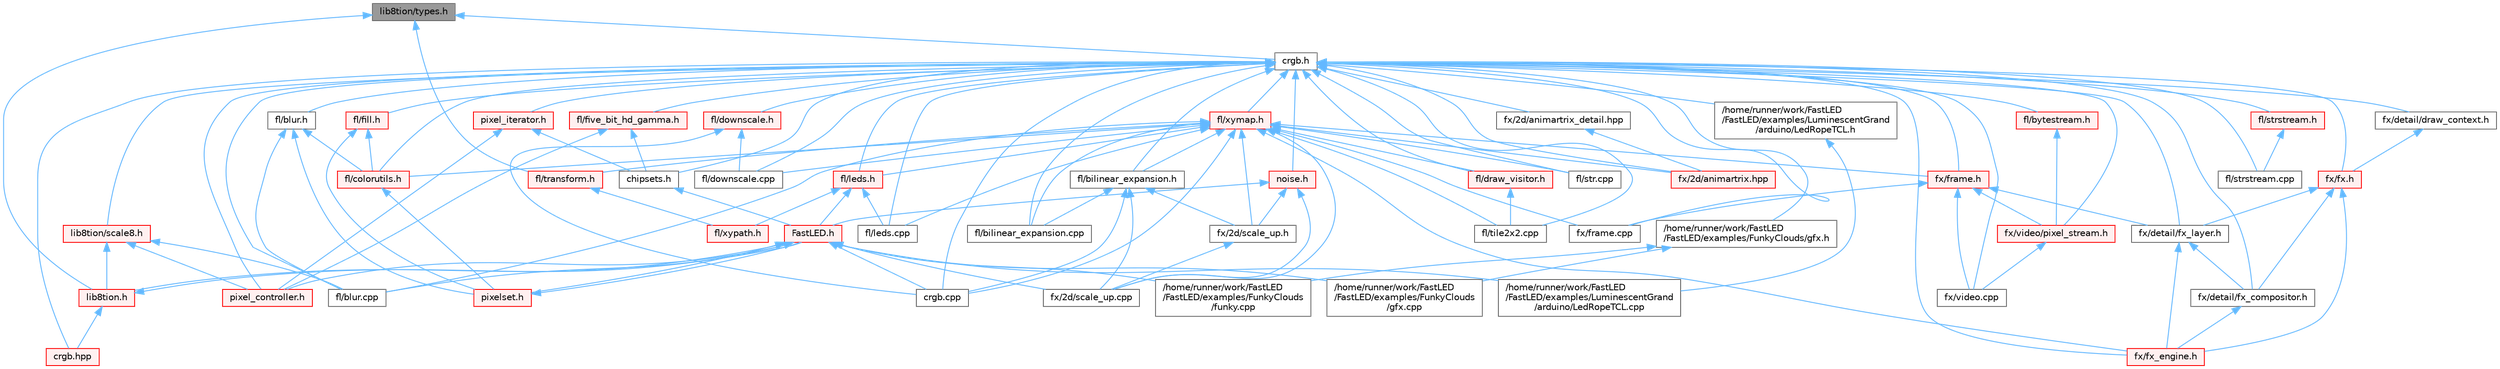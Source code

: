 digraph "lib8tion/types.h"
{
 // INTERACTIVE_SVG=YES
 // LATEX_PDF_SIZE
  bgcolor="transparent";
  edge [fontname=Helvetica,fontsize=10,labelfontname=Helvetica,labelfontsize=10];
  node [fontname=Helvetica,fontsize=10,shape=box,height=0.2,width=0.4];
  Node1 [id="Node000001",label="lib8tion/types.h",height=0.2,width=0.4,color="gray40", fillcolor="grey60", style="filled", fontcolor="black",tooltip="Defines fractional types used for lib8tion functions."];
  Node1 -> Node2 [id="edge1_Node000001_Node000002",dir="back",color="steelblue1",style="solid",tooltip=" "];
  Node2 [id="Node000002",label="crgb.h",height=0.2,width=0.4,color="grey40", fillcolor="white", style="filled",URL="$db/dd1/crgb_8h.html",tooltip="Defines the red, green, and blue (RGB) pixel struct."];
  Node2 -> Node3 [id="edge2_Node000002_Node000003",dir="back",color="steelblue1",style="solid",tooltip=" "];
  Node3 [id="Node000003",label="/home/runner/work/FastLED\l/FastLED/examples/FunkyClouds/gfx.h",height=0.2,width=0.4,color="grey40", fillcolor="white", style="filled",URL="$d8/dd5/gfx_8h.html",tooltip=" "];
  Node3 -> Node4 [id="edge3_Node000003_Node000004",dir="back",color="steelblue1",style="solid",tooltip=" "];
  Node4 [id="Node000004",label="/home/runner/work/FastLED\l/FastLED/examples/FunkyClouds\l/funky.cpp",height=0.2,width=0.4,color="grey40", fillcolor="white", style="filled",URL="$d6/d43/funky_8cpp.html",tooltip=" "];
  Node3 -> Node5 [id="edge4_Node000003_Node000005",dir="back",color="steelblue1",style="solid",tooltip=" "];
  Node5 [id="Node000005",label="/home/runner/work/FastLED\l/FastLED/examples/FunkyClouds\l/gfx.cpp",height=0.2,width=0.4,color="grey40", fillcolor="white", style="filled",URL="$de/da1/gfx_8cpp.html",tooltip=" "];
  Node2 -> Node6 [id="edge5_Node000002_Node000006",dir="back",color="steelblue1",style="solid",tooltip=" "];
  Node6 [id="Node000006",label="/home/runner/work/FastLED\l/FastLED/examples/LuminescentGrand\l/arduino/LedRopeTCL.h",height=0.2,width=0.4,color="grey40", fillcolor="white", style="filled",URL="$d9/d7e/_led_rope_t_c_l_8h.html",tooltip=" "];
  Node6 -> Node7 [id="edge6_Node000006_Node000007",dir="back",color="steelblue1",style="solid",tooltip=" "];
  Node7 [id="Node000007",label="/home/runner/work/FastLED\l/FastLED/examples/LuminescentGrand\l/arduino/LedRopeTCL.cpp",height=0.2,width=0.4,color="grey40", fillcolor="white", style="filled",URL="$d6/dc9/_led_rope_t_c_l_8cpp.html",tooltip=" "];
  Node2 -> Node8 [id="edge7_Node000002_Node000008",dir="back",color="steelblue1",style="solid",tooltip=" "];
  Node8 [id="Node000008",label="chipsets.h",height=0.2,width=0.4,color="grey40", fillcolor="white", style="filled",URL="$db/d66/chipsets_8h.html",tooltip="Contains the bulk of the definitions for the various LED chipsets supported."];
  Node8 -> Node9 [id="edge8_Node000008_Node000009",dir="back",color="steelblue1",style="solid",tooltip=" "];
  Node9 [id="Node000009",label="FastLED.h",height=0.2,width=0.4,color="red", fillcolor="#FFF0F0", style="filled",URL="$db/d97/_fast_l_e_d_8h.html",tooltip="central include file for FastLED, defines the CFastLED class/object"];
  Node9 -> Node4 [id="edge9_Node000009_Node000004",dir="back",color="steelblue1",style="solid",tooltip=" "];
  Node9 -> Node5 [id="edge10_Node000009_Node000005",dir="back",color="steelblue1",style="solid",tooltip=" "];
  Node9 -> Node7 [id="edge11_Node000009_Node000007",dir="back",color="steelblue1",style="solid",tooltip=" "];
  Node9 -> Node93 [id="edge12_Node000009_Node000093",dir="back",color="steelblue1",style="solid",tooltip=" "];
  Node93 [id="Node000093",label="crgb.cpp",height=0.2,width=0.4,color="grey40", fillcolor="white", style="filled",URL="$d0/de3/crgb_8cpp.html",tooltip="Utility functions for the red, green, and blue (RGB) pixel struct."];
  Node9 -> Node102 [id="edge13_Node000009_Node000102",dir="back",color="steelblue1",style="solid",tooltip=" "];
  Node102 [id="Node000102",label="fl/blur.cpp",height=0.2,width=0.4,color="grey40", fillcolor="white", style="filled",URL="$de/dc8/blur_8cpp.html",tooltip=" "];
  Node9 -> Node116 [id="edge14_Node000009_Node000116",dir="back",color="steelblue1",style="solid",tooltip=" "];
  Node116 [id="Node000116",label="fx/2d/scale_up.cpp",height=0.2,width=0.4,color="grey40", fillcolor="white", style="filled",URL="$dc/d8c/scale__up_8cpp.html",tooltip=" "];
  Node9 -> Node122 [id="edge15_Node000009_Node000122",dir="back",color="steelblue1",style="solid",tooltip=" "];
  Node122 [id="Node000122",label="lib8tion.h",height=0.2,width=0.4,color="red", fillcolor="#FFF0F0", style="filled",URL="$df/da5/lib8tion_8h.html",tooltip="Fast, efficient 8-bit math functions specifically designed for high-performance LED programming."];
  Node122 -> Node9 [id="edge16_Node000122_Node000009",dir="back",color="steelblue1",style="solid",tooltip=" "];
  Node122 -> Node123 [id="edge17_Node000122_Node000123",dir="back",color="steelblue1",style="solid",tooltip=" "];
  Node123 [id="Node000123",label="crgb.hpp",height=0.2,width=0.4,color="red", fillcolor="#FFF0F0", style="filled",URL="$d0/d4b/crgb_8hpp.html",tooltip="Defines utility functions for the red, green, and blue (RGB) pixel struct."];
  Node9 -> Node128 [id="edge18_Node000009_Node000128",dir="back",color="steelblue1",style="solid",tooltip=" "];
  Node128 [id="Node000128",label="pixel_controller.h",height=0.2,width=0.4,color="red", fillcolor="#FFF0F0", style="filled",URL="$d5/d4d/pixel__controller_8h.html",tooltip="Low level pixel data writing class."];
  Node9 -> Node129 [id="edge19_Node000009_Node000129",dir="back",color="steelblue1",style="solid",tooltip=" "];
  Node129 [id="Node000129",label="pixelset.h",height=0.2,width=0.4,color="red", fillcolor="#FFF0F0", style="filled",URL="$d4/d46/pixelset_8h.html",tooltip="Declares classes for managing logical groups of LEDs."];
  Node129 -> Node9 [id="edge20_Node000129_Node000009",dir="back",color="steelblue1",style="solid",tooltip=" "];
  Node2 -> Node93 [id="edge21_Node000002_Node000093",dir="back",color="steelblue1",style="solid",tooltip=" "];
  Node2 -> Node123 [id="edge22_Node000002_Node000123",dir="back",color="steelblue1",style="solid",tooltip=" "];
  Node2 -> Node139 [id="edge23_Node000002_Node000139",dir="back",color="steelblue1",style="solid",tooltip=" "];
  Node139 [id="Node000139",label="fl/bilinear_expansion.cpp",height=0.2,width=0.4,color="grey40", fillcolor="white", style="filled",URL="$de/d80/bilinear__expansion_8cpp.html",tooltip="Demonstrates how to mix noise generation with color palettes on a 2D LED matrix."];
  Node2 -> Node140 [id="edge24_Node000002_Node000140",dir="back",color="steelblue1",style="solid",tooltip=" "];
  Node140 [id="Node000140",label="fl/bilinear_expansion.h",height=0.2,width=0.4,color="grey40", fillcolor="white", style="filled",URL="$da/d34/bilinear__expansion_8h.html",tooltip="Demonstrates how to mix noise generation with color palettes on a 2D LED matrix."];
  Node140 -> Node93 [id="edge25_Node000140_Node000093",dir="back",color="steelblue1",style="solid",tooltip=" "];
  Node140 -> Node139 [id="edge26_Node000140_Node000139",dir="back",color="steelblue1",style="solid",tooltip=" "];
  Node140 -> Node116 [id="edge27_Node000140_Node000116",dir="back",color="steelblue1",style="solid",tooltip=" "];
  Node140 -> Node141 [id="edge28_Node000140_Node000141",dir="back",color="steelblue1",style="solid",tooltip=" "];
  Node141 [id="Node000141",label="fx/2d/scale_up.h",height=0.2,width=0.4,color="grey40", fillcolor="white", style="filled",URL="$d2/d74/scale__up_8h.html",tooltip="Expands a grid using bilinear interpolation and scaling up."];
  Node141 -> Node116 [id="edge29_Node000141_Node000116",dir="back",color="steelblue1",style="solid",tooltip=" "];
  Node2 -> Node102 [id="edge30_Node000002_Node000102",dir="back",color="steelblue1",style="solid",tooltip=" "];
  Node2 -> Node142 [id="edge31_Node000002_Node000142",dir="back",color="steelblue1",style="solid",tooltip=" "];
  Node142 [id="Node000142",label="fl/blur.h",height=0.2,width=0.4,color="grey40", fillcolor="white", style="filled",URL="$d4/df5/blur_8h.html",tooltip=" "];
  Node142 -> Node102 [id="edge32_Node000142_Node000102",dir="back",color="steelblue1",style="solid",tooltip=" "];
  Node142 -> Node143 [id="edge33_Node000142_Node000143",dir="back",color="steelblue1",style="solid",tooltip=" "];
  Node143 [id="Node000143",label="fl/colorutils.h",height=0.2,width=0.4,color="red", fillcolor="#FFF0F0", style="filled",URL="$d7/df9/fl_2colorutils_8h.html",tooltip="Utility functions for color fill, palettes, blending, and more."];
  Node143 -> Node129 [id="edge34_Node000143_Node000129",dir="back",color="steelblue1",style="solid",tooltip=" "];
  Node142 -> Node129 [id="edge35_Node000142_Node000129",dir="back",color="steelblue1",style="solid",tooltip=" "];
  Node2 -> Node152 [id="edge36_Node000002_Node000152",dir="back",color="steelblue1",style="solid",tooltip=" "];
  Node152 [id="Node000152",label="fl/bytestream.h",height=0.2,width=0.4,color="red", fillcolor="#FFF0F0", style="filled",URL="$dd/d2b/bytestream_8h.html",tooltip=" "];
  Node152 -> Node156 [id="edge37_Node000152_Node000156",dir="back",color="steelblue1",style="solid",tooltip=" "];
  Node156 [id="Node000156",label="fx/video/pixel_stream.h",height=0.2,width=0.4,color="red", fillcolor="#FFF0F0", style="filled",URL="$d3/dfa/pixel__stream_8h.html",tooltip=" "];
  Node156 -> Node155 [id="edge38_Node000156_Node000155",dir="back",color="steelblue1",style="solid",tooltip=" "];
  Node155 [id="Node000155",label="fx/video.cpp",height=0.2,width=0.4,color="grey40", fillcolor="white", style="filled",URL="$d0/d05/video_8cpp.html",tooltip=" "];
  Node2 -> Node143 [id="edge39_Node000002_Node000143",dir="back",color="steelblue1",style="solid",tooltip=" "];
  Node2 -> Node162 [id="edge40_Node000002_Node000162",dir="back",color="steelblue1",style="solid",tooltip=" "];
  Node162 [id="Node000162",label="fl/downscale.cpp",height=0.2,width=0.4,color="grey40", fillcolor="white", style="filled",URL="$d8/df9/downscale_8cpp.html",tooltip=" "];
  Node2 -> Node163 [id="edge41_Node000002_Node000163",dir="back",color="steelblue1",style="solid",tooltip=" "];
  Node163 [id="Node000163",label="fl/downscale.h",height=0.2,width=0.4,color="red", fillcolor="#FFF0F0", style="filled",URL="$d2/d61/downscale_8h.html",tooltip=" "];
  Node163 -> Node93 [id="edge42_Node000163_Node000093",dir="back",color="steelblue1",style="solid",tooltip=" "];
  Node163 -> Node162 [id="edge43_Node000163_Node000162",dir="back",color="steelblue1",style="solid",tooltip=" "];
  Node2 -> Node148 [id="edge44_Node000002_Node000148",dir="back",color="steelblue1",style="solid",tooltip=" "];
  Node148 [id="Node000148",label="fl/draw_visitor.h",height=0.2,width=0.4,color="red", fillcolor="#FFF0F0", style="filled",URL="$d0/d4f/draw__visitor_8h.html",tooltip=" "];
  Node148 -> Node150 [id="edge45_Node000148_Node000150",dir="back",color="steelblue1",style="solid",tooltip=" "];
  Node150 [id="Node000150",label="fl/tile2x2.cpp",height=0.2,width=0.4,color="grey40", fillcolor="white", style="filled",URL="$db/d15/tile2x2_8cpp.html",tooltip=" "];
  Node2 -> Node164 [id="edge46_Node000002_Node000164",dir="back",color="steelblue1",style="solid",tooltip=" "];
  Node164 [id="Node000164",label="fl/fill.h",height=0.2,width=0.4,color="red", fillcolor="#FFF0F0", style="filled",URL="$d2/d78/fill_8h.html",tooltip=" "];
  Node164 -> Node143 [id="edge47_Node000164_Node000143",dir="back",color="steelblue1",style="solid",tooltip=" "];
  Node164 -> Node129 [id="edge48_Node000164_Node000129",dir="back",color="steelblue1",style="solid",tooltip=" "];
  Node2 -> Node166 [id="edge49_Node000002_Node000166",dir="back",color="steelblue1",style="solid",tooltip=" "];
  Node166 [id="Node000166",label="fl/five_bit_hd_gamma.h",height=0.2,width=0.4,color="red", fillcolor="#FFF0F0", style="filled",URL="$dc/d44/five__bit__hd__gamma_8h.html",tooltip="Declares functions for five-bit gamma correction."];
  Node166 -> Node8 [id="edge50_Node000166_Node000008",dir="back",color="steelblue1",style="solid",tooltip=" "];
  Node166 -> Node128 [id="edge51_Node000166_Node000128",dir="back",color="steelblue1",style="solid",tooltip=" "];
  Node2 -> Node167 [id="edge52_Node000002_Node000167",dir="back",color="steelblue1",style="solid",tooltip=" "];
  Node167 [id="Node000167",label="fl/leds.cpp",height=0.2,width=0.4,color="grey40", fillcolor="white", style="filled",URL="$d6/d78/leds_8cpp.html",tooltip=" "];
  Node2 -> Node168 [id="edge53_Node000002_Node000168",dir="back",color="steelblue1",style="solid",tooltip=" "];
  Node168 [id="Node000168",label="fl/leds.h",height=0.2,width=0.4,color="red", fillcolor="#FFF0F0", style="filled",URL="$da/d78/leds_8h.html",tooltip=" "];
  Node168 -> Node9 [id="edge54_Node000168_Node000009",dir="back",color="steelblue1",style="solid",tooltip=" "];
  Node168 -> Node167 [id="edge55_Node000168_Node000167",dir="back",color="steelblue1",style="solid",tooltip=" "];
  Node168 -> Node170 [id="edge56_Node000168_Node000170",dir="back",color="steelblue1",style="solid",tooltip=" "];
  Node170 [id="Node000170",label="fl/xypath.h",height=0.2,width=0.4,color="red", fillcolor="#FFF0F0", style="filled",URL="$d5/df2/xypath_8h.html",tooltip=" "];
  Node2 -> Node176 [id="edge57_Node000002_Node000176",dir="back",color="steelblue1",style="solid",tooltip=" "];
  Node176 [id="Node000176",label="fl/str.cpp",height=0.2,width=0.4,color="grey40", fillcolor="white", style="filled",URL="$d1/d1f/str_8cpp.html",tooltip=" "];
  Node2 -> Node177 [id="edge58_Node000002_Node000177",dir="back",color="steelblue1",style="solid",tooltip=" "];
  Node177 [id="Node000177",label="fl/strstream.cpp",height=0.2,width=0.4,color="grey40", fillcolor="white", style="filled",URL="$d3/d80/strstream_8cpp.html",tooltip=" "];
  Node2 -> Node178 [id="edge59_Node000002_Node000178",dir="back",color="steelblue1",style="solid",tooltip=" "];
  Node178 [id="Node000178",label="fl/strstream.h",height=0.2,width=0.4,color="red", fillcolor="#FFF0F0", style="filled",URL="$d8/d00/strstream_8h.html",tooltip=" "];
  Node178 -> Node177 [id="edge60_Node000178_Node000177",dir="back",color="steelblue1",style="solid",tooltip=" "];
  Node2 -> Node150 [id="edge61_Node000002_Node000150",dir="back",color="steelblue1",style="solid",tooltip=" "];
  Node2 -> Node215 [id="edge62_Node000002_Node000215",dir="back",color="steelblue1",style="solid",tooltip=" "];
  Node215 [id="Node000215",label="fl/xymap.h",height=0.2,width=0.4,color="red", fillcolor="#FFF0F0", style="filled",URL="$da/d61/xymap_8h.html",tooltip=" "];
  Node215 -> Node93 [id="edge63_Node000215_Node000093",dir="back",color="steelblue1",style="solid",tooltip=" "];
  Node215 -> Node139 [id="edge64_Node000215_Node000139",dir="back",color="steelblue1",style="solid",tooltip=" "];
  Node215 -> Node140 [id="edge65_Node000215_Node000140",dir="back",color="steelblue1",style="solid",tooltip=" "];
  Node215 -> Node102 [id="edge66_Node000215_Node000102",dir="back",color="steelblue1",style="solid",tooltip=" "];
  Node215 -> Node143 [id="edge67_Node000215_Node000143",dir="back",color="steelblue1",style="solid",tooltip=" "];
  Node215 -> Node162 [id="edge68_Node000215_Node000162",dir="back",color="steelblue1",style="solid",tooltip=" "];
  Node215 -> Node148 [id="edge69_Node000215_Node000148",dir="back",color="steelblue1",style="solid",tooltip=" "];
  Node215 -> Node167 [id="edge70_Node000215_Node000167",dir="back",color="steelblue1",style="solid",tooltip=" "];
  Node215 -> Node168 [id="edge71_Node000215_Node000168",dir="back",color="steelblue1",style="solid",tooltip=" "];
  Node215 -> Node176 [id="edge72_Node000215_Node000176",dir="back",color="steelblue1",style="solid",tooltip=" "];
  Node215 -> Node150 [id="edge73_Node000215_Node000150",dir="back",color="steelblue1",style="solid",tooltip=" "];
  Node215 -> Node220 [id="edge74_Node000215_Node000220",dir="back",color="steelblue1",style="solid",tooltip=" "];
  Node220 [id="Node000220",label="fl/transform.h",height=0.2,width=0.4,color="red", fillcolor="#FFF0F0", style="filled",URL="$d2/d80/transform_8h.html",tooltip=" "];
  Node220 -> Node170 [id="edge75_Node000220_Node000170",dir="back",color="steelblue1",style="solid",tooltip=" "];
  Node215 -> Node214 [id="edge76_Node000215_Node000214",dir="back",color="steelblue1",style="solid",tooltip=" "];
  Node214 [id="Node000214",label="fx/2d/animartrix.hpp",height=0.2,width=0.4,color="red", fillcolor="#FFF0F0", style="filled",URL="$d3/dc3/animartrix_8hpp.html",tooltip=" "];
  Node215 -> Node116 [id="edge77_Node000215_Node000116",dir="back",color="steelblue1",style="solid",tooltip=" "];
  Node215 -> Node141 [id="edge78_Node000215_Node000141",dir="back",color="steelblue1",style="solid",tooltip=" "];
  Node215 -> Node212 [id="edge79_Node000215_Node000212",dir="back",color="steelblue1",style="solid",tooltip=" "];
  Node212 [id="Node000212",label="fx/frame.cpp",height=0.2,width=0.4,color="grey40", fillcolor="white", style="filled",URL="$da/d14/frame_8cpp.html",tooltip=" "];
  Node215 -> Node223 [id="edge80_Node000215_Node000223",dir="back",color="steelblue1",style="solid",tooltip=" "];
  Node223 [id="Node000223",label="fx/frame.h",height=0.2,width=0.4,color="red", fillcolor="#FFF0F0", style="filled",URL="$df/d7d/frame_8h.html",tooltip=" "];
  Node223 -> Node210 [id="edge81_Node000223_Node000210",dir="back",color="steelblue1",style="solid",tooltip=" "];
  Node210 [id="Node000210",label="fx/detail/fx_layer.h",height=0.2,width=0.4,color="grey40", fillcolor="white", style="filled",URL="$d7/d2f/fx__layer_8h.html",tooltip=" "];
  Node210 -> Node211 [id="edge82_Node000210_Node000211",dir="back",color="steelblue1",style="solid",tooltip=" "];
  Node211 [id="Node000211",label="fx/detail/fx_compositor.h",height=0.2,width=0.4,color="grey40", fillcolor="white", style="filled",URL="$d5/d6b/fx__compositor_8h.html",tooltip=" "];
  Node211 -> Node201 [id="edge83_Node000211_Node000201",dir="back",color="steelblue1",style="solid",tooltip=" "];
  Node201 [id="Node000201",label="fx/fx_engine.h",height=0.2,width=0.4,color="red", fillcolor="#FFF0F0", style="filled",URL="$d9/d3c/fx__engine_8h.html",tooltip=" "];
  Node210 -> Node201 [id="edge84_Node000210_Node000201",dir="back",color="steelblue1",style="solid",tooltip=" "];
  Node223 -> Node212 [id="edge85_Node000223_Node000212",dir="back",color="steelblue1",style="solid",tooltip=" "];
  Node223 -> Node155 [id="edge86_Node000223_Node000155",dir="back",color="steelblue1",style="solid",tooltip=" "];
  Node223 -> Node156 [id="edge87_Node000223_Node000156",dir="back",color="steelblue1",style="solid",tooltip=" "];
  Node215 -> Node201 [id="edge88_Node000215_Node000201",dir="back",color="steelblue1",style="solid",tooltip=" "];
  Node2 -> Node214 [id="edge89_Node000002_Node000214",dir="back",color="steelblue1",style="solid",tooltip=" "];
  Node2 -> Node225 [id="edge90_Node000002_Node000225",dir="back",color="steelblue1",style="solid",tooltip=" "];
  Node225 [id="Node000225",label="fx/2d/animartrix_detail.hpp",height=0.2,width=0.4,color="grey40", fillcolor="white", style="filled",URL="$d3/d3b/animartrix__detail_8hpp.html",tooltip=" "];
  Node225 -> Node214 [id="edge91_Node000225_Node000214",dir="back",color="steelblue1",style="solid",tooltip=" "];
  Node2 -> Node226 [id="edge92_Node000002_Node000226",dir="back",color="steelblue1",style="solid",tooltip=" "];
  Node226 [id="Node000226",label="fx/detail/draw_context.h",height=0.2,width=0.4,color="grey40", fillcolor="white", style="filled",URL="$db/ded/draw__context_8h.html",tooltip=" "];
  Node226 -> Node227 [id="edge93_Node000226_Node000227",dir="back",color="steelblue1",style="solid",tooltip=" "];
  Node227 [id="Node000227",label="fx/fx.h",height=0.2,width=0.4,color="red", fillcolor="#FFF0F0", style="filled",URL="$df/d44/src_2fx_2fx_8h.html",tooltip=" "];
  Node227 -> Node211 [id="edge94_Node000227_Node000211",dir="back",color="steelblue1",style="solid",tooltip=" "];
  Node227 -> Node210 [id="edge95_Node000227_Node000210",dir="back",color="steelblue1",style="solid",tooltip=" "];
  Node227 -> Node201 [id="edge96_Node000227_Node000201",dir="back",color="steelblue1",style="solid",tooltip=" "];
  Node2 -> Node211 [id="edge97_Node000002_Node000211",dir="back",color="steelblue1",style="solid",tooltip=" "];
  Node2 -> Node210 [id="edge98_Node000002_Node000210",dir="back",color="steelblue1",style="solid",tooltip=" "];
  Node2 -> Node212 [id="edge99_Node000002_Node000212",dir="back",color="steelblue1",style="solid",tooltip=" "];
  Node2 -> Node223 [id="edge100_Node000002_Node000223",dir="back",color="steelblue1",style="solid",tooltip=" "];
  Node2 -> Node227 [id="edge101_Node000002_Node000227",dir="back",color="steelblue1",style="solid",tooltip=" "];
  Node2 -> Node201 [id="edge102_Node000002_Node000201",dir="back",color="steelblue1",style="solid",tooltip=" "];
  Node2 -> Node155 [id="edge103_Node000002_Node000155",dir="back",color="steelblue1",style="solid",tooltip=" "];
  Node2 -> Node156 [id="edge104_Node000002_Node000156",dir="back",color="steelblue1",style="solid",tooltip=" "];
  Node2 -> Node231 [id="edge105_Node000002_Node000231",dir="back",color="steelblue1",style="solid",tooltip=" "];
  Node231 [id="Node000231",label="lib8tion/scale8.h",height=0.2,width=0.4,color="red", fillcolor="#FFF0F0", style="filled",URL="$db/d91/scale8_8h.html",tooltip="Fast, efficient 8-bit scaling functions specifically designed for high-performance LED programming."];
  Node231 -> Node102 [id="edge106_Node000231_Node000102",dir="back",color="steelblue1",style="solid",tooltip=" "];
  Node231 -> Node122 [id="edge107_Node000231_Node000122",dir="back",color="steelblue1",style="solid",tooltip=" "];
  Node231 -> Node128 [id="edge108_Node000231_Node000128",dir="back",color="steelblue1",style="solid",tooltip=" "];
  Node2 -> Node233 [id="edge109_Node000002_Node000233",dir="back",color="steelblue1",style="solid",tooltip=" "];
  Node233 [id="Node000233",label="noise.h",height=0.2,width=0.4,color="red", fillcolor="#FFF0F0", style="filled",URL="$d1/d31/noise_8h.html",tooltip="Functions to generate and fill arrays with noise."];
  Node233 -> Node9 [id="edge110_Node000233_Node000009",dir="back",color="steelblue1",style="solid",tooltip=" "];
  Node233 -> Node116 [id="edge111_Node000233_Node000116",dir="back",color="steelblue1",style="solid",tooltip=" "];
  Node233 -> Node141 [id="edge112_Node000233_Node000141",dir="back",color="steelblue1",style="solid",tooltip=" "];
  Node2 -> Node128 [id="edge113_Node000002_Node000128",dir="back",color="steelblue1",style="solid",tooltip=" "];
  Node2 -> Node235 [id="edge114_Node000002_Node000235",dir="back",color="steelblue1",style="solid",tooltip=" "];
  Node235 [id="Node000235",label="pixel_iterator.h",height=0.2,width=0.4,color="red", fillcolor="#FFF0F0", style="filled",URL="$d8/d6c/pixel__iterator_8h.html",tooltip="Non-templated low level pixel data writing class."];
  Node235 -> Node8 [id="edge115_Node000235_Node000008",dir="back",color="steelblue1",style="solid",tooltip=" "];
  Node235 -> Node128 [id="edge116_Node000235_Node000128",dir="back",color="steelblue1",style="solid",tooltip=" "];
  Node1 -> Node220 [id="edge117_Node000001_Node000220",dir="back",color="steelblue1",style="solid",tooltip=" "];
  Node1 -> Node122 [id="edge118_Node000001_Node000122",dir="back",color="steelblue1",style="solid",tooltip=" "];
}
